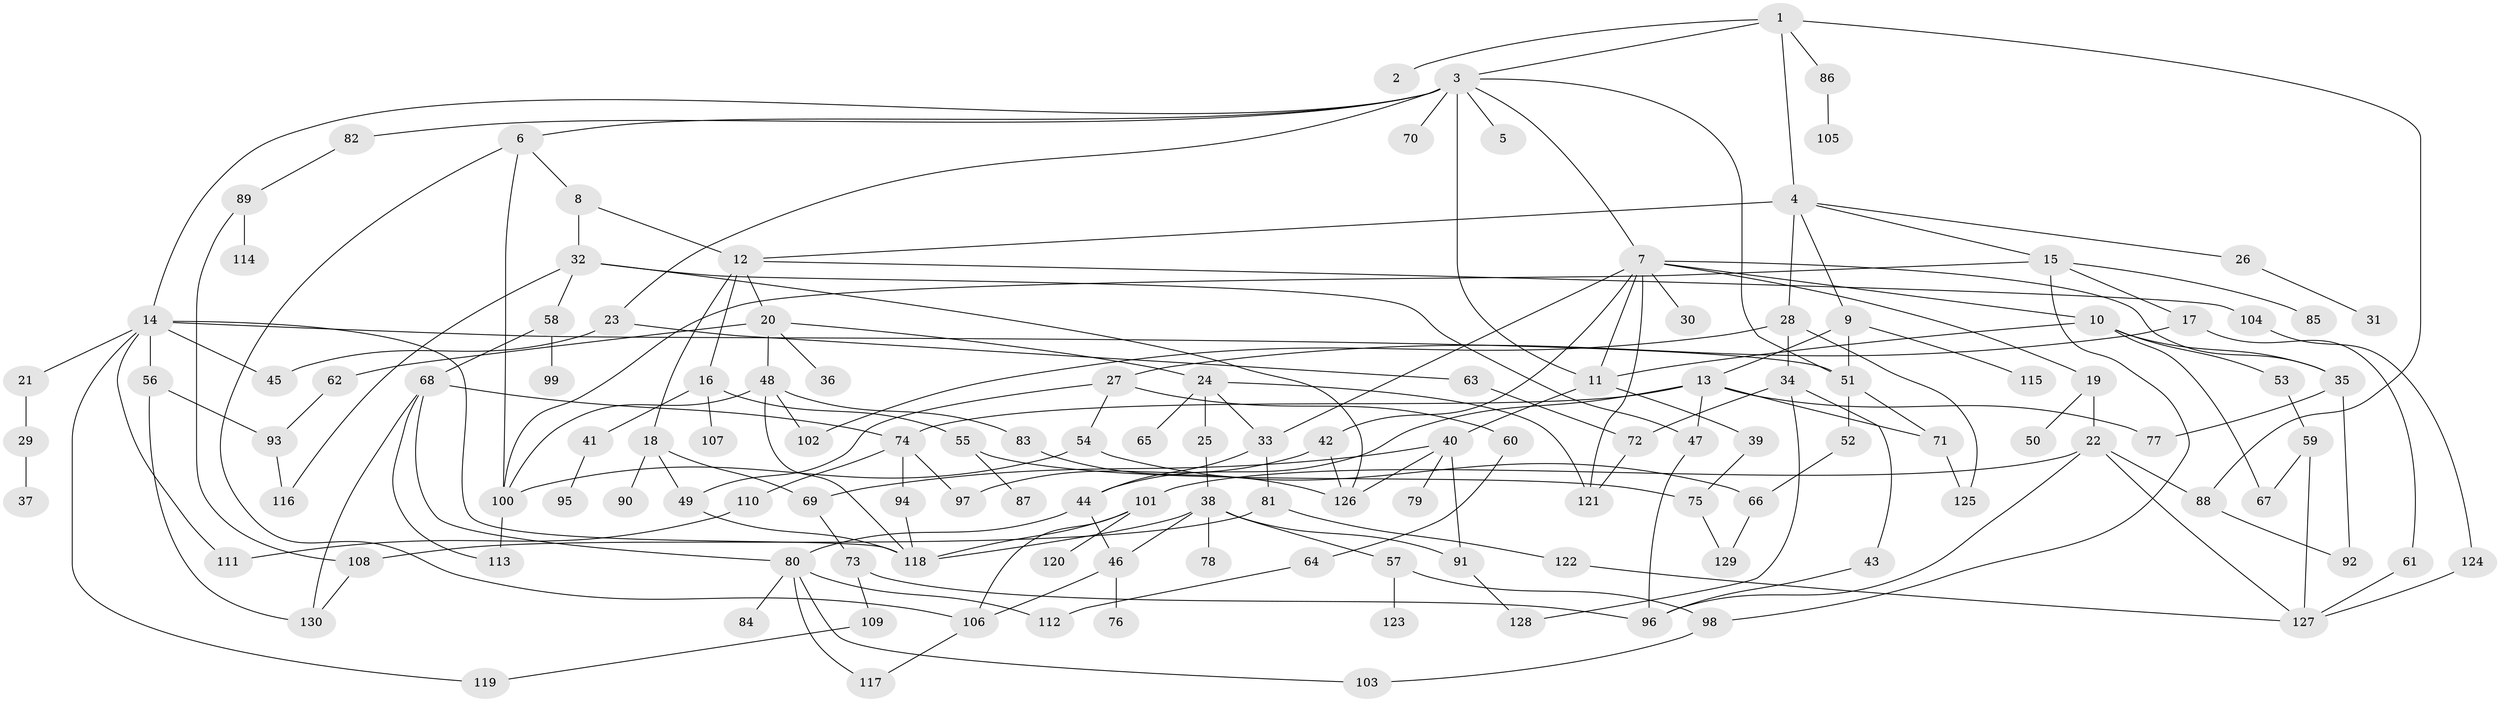 // Generated by graph-tools (version 1.1) at 2025/13/03/09/25 04:13:35]
// undirected, 130 vertices, 192 edges
graph export_dot {
graph [start="1"]
  node [color=gray90,style=filled];
  1;
  2;
  3;
  4;
  5;
  6;
  7;
  8;
  9;
  10;
  11;
  12;
  13;
  14;
  15;
  16;
  17;
  18;
  19;
  20;
  21;
  22;
  23;
  24;
  25;
  26;
  27;
  28;
  29;
  30;
  31;
  32;
  33;
  34;
  35;
  36;
  37;
  38;
  39;
  40;
  41;
  42;
  43;
  44;
  45;
  46;
  47;
  48;
  49;
  50;
  51;
  52;
  53;
  54;
  55;
  56;
  57;
  58;
  59;
  60;
  61;
  62;
  63;
  64;
  65;
  66;
  67;
  68;
  69;
  70;
  71;
  72;
  73;
  74;
  75;
  76;
  77;
  78;
  79;
  80;
  81;
  82;
  83;
  84;
  85;
  86;
  87;
  88;
  89;
  90;
  91;
  92;
  93;
  94;
  95;
  96;
  97;
  98;
  99;
  100;
  101;
  102;
  103;
  104;
  105;
  106;
  107;
  108;
  109;
  110;
  111;
  112;
  113;
  114;
  115;
  116;
  117;
  118;
  119;
  120;
  121;
  122;
  123;
  124;
  125;
  126;
  127;
  128;
  129;
  130;
  1 -- 2;
  1 -- 3;
  1 -- 4;
  1 -- 86;
  1 -- 88;
  3 -- 5;
  3 -- 6;
  3 -- 7;
  3 -- 11;
  3 -- 14;
  3 -- 23;
  3 -- 70;
  3 -- 82;
  3 -- 51;
  4 -- 9;
  4 -- 12;
  4 -- 15;
  4 -- 26;
  4 -- 28;
  6 -- 8;
  6 -- 106;
  6 -- 100;
  7 -- 10;
  7 -- 19;
  7 -- 30;
  7 -- 35;
  7 -- 42;
  7 -- 121;
  7 -- 11;
  7 -- 33;
  8 -- 32;
  8 -- 12;
  9 -- 13;
  9 -- 115;
  9 -- 51;
  10 -- 53;
  10 -- 11;
  10 -- 67;
  10 -- 35;
  11 -- 39;
  11 -- 40;
  12 -- 16;
  12 -- 18;
  12 -- 20;
  12 -- 104;
  13 -- 47;
  13 -- 71;
  13 -- 77;
  13 -- 74;
  13 -- 44;
  14 -- 21;
  14 -- 51;
  14 -- 56;
  14 -- 111;
  14 -- 119;
  14 -- 45;
  14 -- 118;
  15 -- 17;
  15 -- 85;
  15 -- 98;
  15 -- 100;
  16 -- 41;
  16 -- 55;
  16 -- 107;
  17 -- 27;
  17 -- 61;
  18 -- 69;
  18 -- 90;
  18 -- 49;
  19 -- 22;
  19 -- 50;
  20 -- 24;
  20 -- 36;
  20 -- 48;
  20 -- 62;
  21 -- 29;
  22 -- 101;
  22 -- 127;
  22 -- 88;
  22 -- 96;
  23 -- 45;
  23 -- 63;
  24 -- 25;
  24 -- 33;
  24 -- 65;
  24 -- 121;
  25 -- 38;
  26 -- 31;
  27 -- 49;
  27 -- 54;
  27 -- 60;
  28 -- 34;
  28 -- 125;
  28 -- 102;
  29 -- 37;
  32 -- 58;
  32 -- 116;
  32 -- 126;
  32 -- 47;
  33 -- 44;
  33 -- 81;
  34 -- 43;
  34 -- 72;
  34 -- 128;
  35 -- 77;
  35 -- 92;
  38 -- 57;
  38 -- 78;
  38 -- 118;
  38 -- 46;
  38 -- 91;
  39 -- 75;
  40 -- 79;
  40 -- 91;
  40 -- 126;
  40 -- 69;
  41 -- 95;
  42 -- 97;
  42 -- 126;
  43 -- 96;
  44 -- 46;
  44 -- 80;
  46 -- 76;
  46 -- 106;
  47 -- 96;
  48 -- 83;
  48 -- 102;
  48 -- 100;
  48 -- 118;
  49 -- 118;
  51 -- 52;
  51 -- 71;
  52 -- 66;
  53 -- 59;
  54 -- 100;
  54 -- 66;
  55 -- 87;
  55 -- 75;
  56 -- 93;
  56 -- 130;
  57 -- 98;
  57 -- 123;
  58 -- 68;
  58 -- 99;
  59 -- 67;
  59 -- 127;
  60 -- 64;
  61 -- 127;
  62 -- 93;
  63 -- 72;
  64 -- 112;
  66 -- 129;
  68 -- 74;
  68 -- 80;
  68 -- 113;
  68 -- 130;
  69 -- 73;
  71 -- 125;
  72 -- 121;
  73 -- 109;
  73 -- 96;
  74 -- 94;
  74 -- 110;
  74 -- 97;
  75 -- 129;
  80 -- 84;
  80 -- 112;
  80 -- 117;
  80 -- 103;
  81 -- 122;
  81 -- 108;
  82 -- 89;
  83 -- 126;
  86 -- 105;
  88 -- 92;
  89 -- 108;
  89 -- 114;
  91 -- 128;
  93 -- 116;
  94 -- 118;
  98 -- 103;
  100 -- 113;
  101 -- 120;
  101 -- 118;
  101 -- 106;
  104 -- 124;
  106 -- 117;
  108 -- 130;
  109 -- 119;
  110 -- 111;
  122 -- 127;
  124 -- 127;
}

